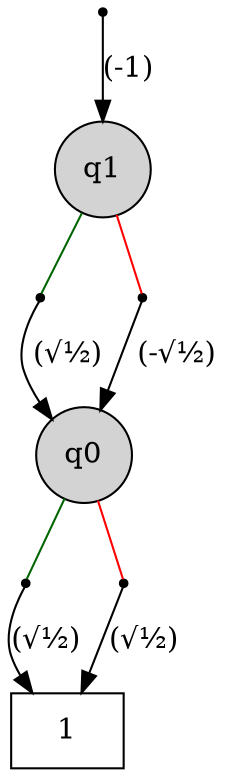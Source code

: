 digraph "DD" {
graph [center=true, ordering=out];
node [shape=circle, center=true];
"T" [ shape = box, label="1" ];
"R" [label="", shape=point];
"0" [ label="q1" ,style=filled, fillcolor=lightgray ];
"0h0"  [label="", shape=point];
"0h2"  [label="", shape=point];
"1" [ label="q0" ,style=filled, fillcolor=lightgray ];
"1h0"  [label="", shape=point ];
"1h2"  [label="", shape=point ];

"R" -> "0" [label="(-1)" ];
{rank=same; "0h0" "0h2"}
"0" -> "0h0" [arrowhead=none,color=darkgreen];
"0h0" -> "1" [label=" (√½)" ];
"0" -> "0h2" [arrowhead=none,color=red];
"0h2" -> "1" [label=" (-√½)" ];
{rank=same; "1h0" "1h2"}
"1" -> "1h0" [arrowhead=none,color=darkgreen];
"1h0"-> "T" [label= "(√½)", ];
"1" -> "1h2" [arrowhead=none,color=red];
"1h2"-> "T" [label= "(√½)", ];

}
